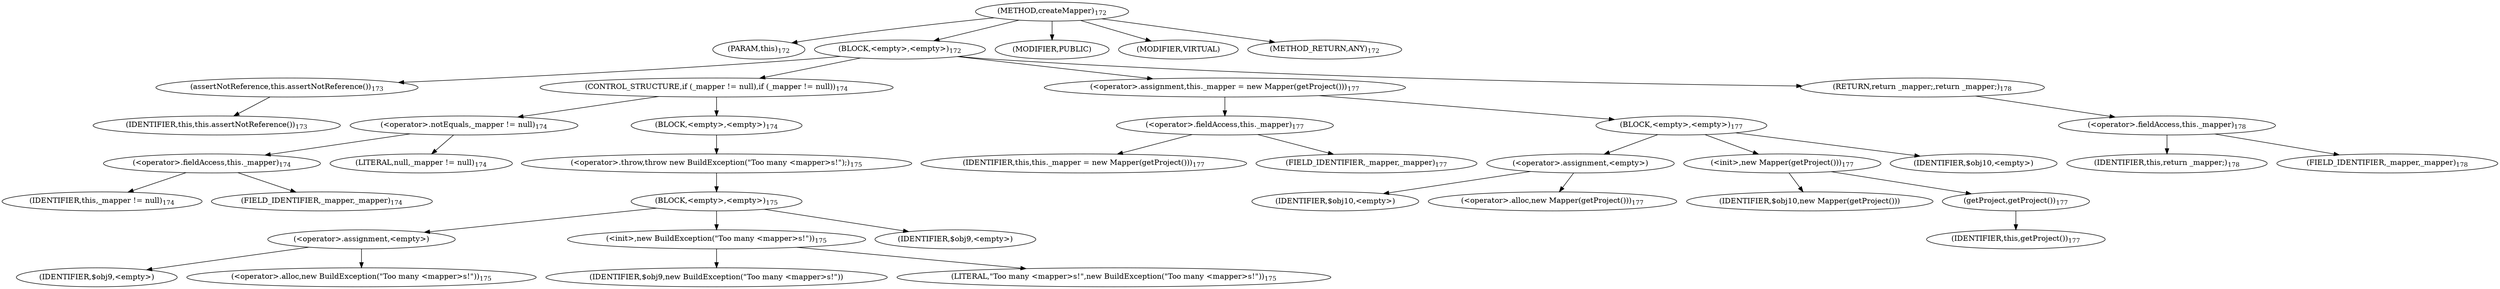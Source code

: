 digraph "createMapper" {  
"394" [label = <(METHOD,createMapper)<SUB>172</SUB>> ]
"58" [label = <(PARAM,this)<SUB>172</SUB>> ]
"395" [label = <(BLOCK,&lt;empty&gt;,&lt;empty&gt;)<SUB>172</SUB>> ]
"396" [label = <(assertNotReference,this.assertNotReference())<SUB>173</SUB>> ]
"57" [label = <(IDENTIFIER,this,this.assertNotReference())<SUB>173</SUB>> ]
"397" [label = <(CONTROL_STRUCTURE,if (_mapper != null),if (_mapper != null))<SUB>174</SUB>> ]
"398" [label = <(&lt;operator&gt;.notEquals,_mapper != null)<SUB>174</SUB>> ]
"399" [label = <(&lt;operator&gt;.fieldAccess,this._mapper)<SUB>174</SUB>> ]
"400" [label = <(IDENTIFIER,this,_mapper != null)<SUB>174</SUB>> ]
"401" [label = <(FIELD_IDENTIFIER,_mapper,_mapper)<SUB>174</SUB>> ]
"402" [label = <(LITERAL,null,_mapper != null)<SUB>174</SUB>> ]
"403" [label = <(BLOCK,&lt;empty&gt;,&lt;empty&gt;)<SUB>174</SUB>> ]
"404" [label = <(&lt;operator&gt;.throw,throw new BuildException(&quot;Too many &lt;mapper&gt;s!&quot;);)<SUB>175</SUB>> ]
"405" [label = <(BLOCK,&lt;empty&gt;,&lt;empty&gt;)<SUB>175</SUB>> ]
"406" [label = <(&lt;operator&gt;.assignment,&lt;empty&gt;)> ]
"407" [label = <(IDENTIFIER,$obj9,&lt;empty&gt;)> ]
"408" [label = <(&lt;operator&gt;.alloc,new BuildException(&quot;Too many &lt;mapper&gt;s!&quot;))<SUB>175</SUB>> ]
"409" [label = <(&lt;init&gt;,new BuildException(&quot;Too many &lt;mapper&gt;s!&quot;))<SUB>175</SUB>> ]
"410" [label = <(IDENTIFIER,$obj9,new BuildException(&quot;Too many &lt;mapper&gt;s!&quot;))> ]
"411" [label = <(LITERAL,&quot;Too many &lt;mapper&gt;s!&quot;,new BuildException(&quot;Too many &lt;mapper&gt;s!&quot;))<SUB>175</SUB>> ]
"412" [label = <(IDENTIFIER,$obj9,&lt;empty&gt;)> ]
"413" [label = <(&lt;operator&gt;.assignment,this._mapper = new Mapper(getProject()))<SUB>177</SUB>> ]
"414" [label = <(&lt;operator&gt;.fieldAccess,this._mapper)<SUB>177</SUB>> ]
"415" [label = <(IDENTIFIER,this,this._mapper = new Mapper(getProject()))<SUB>177</SUB>> ]
"416" [label = <(FIELD_IDENTIFIER,_mapper,_mapper)<SUB>177</SUB>> ]
"417" [label = <(BLOCK,&lt;empty&gt;,&lt;empty&gt;)<SUB>177</SUB>> ]
"418" [label = <(&lt;operator&gt;.assignment,&lt;empty&gt;)> ]
"419" [label = <(IDENTIFIER,$obj10,&lt;empty&gt;)> ]
"420" [label = <(&lt;operator&gt;.alloc,new Mapper(getProject()))<SUB>177</SUB>> ]
"421" [label = <(&lt;init&gt;,new Mapper(getProject()))<SUB>177</SUB>> ]
"422" [label = <(IDENTIFIER,$obj10,new Mapper(getProject()))> ]
"423" [label = <(getProject,getProject())<SUB>177</SUB>> ]
"59" [label = <(IDENTIFIER,this,getProject())<SUB>177</SUB>> ]
"424" [label = <(IDENTIFIER,$obj10,&lt;empty&gt;)> ]
"425" [label = <(RETURN,return _mapper;,return _mapper;)<SUB>178</SUB>> ]
"426" [label = <(&lt;operator&gt;.fieldAccess,this._mapper)<SUB>178</SUB>> ]
"427" [label = <(IDENTIFIER,this,return _mapper;)<SUB>178</SUB>> ]
"428" [label = <(FIELD_IDENTIFIER,_mapper,_mapper)<SUB>178</SUB>> ]
"429" [label = <(MODIFIER,PUBLIC)> ]
"430" [label = <(MODIFIER,VIRTUAL)> ]
"431" [label = <(METHOD_RETURN,ANY)<SUB>172</SUB>> ]
  "394" -> "58" 
  "394" -> "395" 
  "394" -> "429" 
  "394" -> "430" 
  "394" -> "431" 
  "395" -> "396" 
  "395" -> "397" 
  "395" -> "413" 
  "395" -> "425" 
  "396" -> "57" 
  "397" -> "398" 
  "397" -> "403" 
  "398" -> "399" 
  "398" -> "402" 
  "399" -> "400" 
  "399" -> "401" 
  "403" -> "404" 
  "404" -> "405" 
  "405" -> "406" 
  "405" -> "409" 
  "405" -> "412" 
  "406" -> "407" 
  "406" -> "408" 
  "409" -> "410" 
  "409" -> "411" 
  "413" -> "414" 
  "413" -> "417" 
  "414" -> "415" 
  "414" -> "416" 
  "417" -> "418" 
  "417" -> "421" 
  "417" -> "424" 
  "418" -> "419" 
  "418" -> "420" 
  "421" -> "422" 
  "421" -> "423" 
  "423" -> "59" 
  "425" -> "426" 
  "426" -> "427" 
  "426" -> "428" 
}

